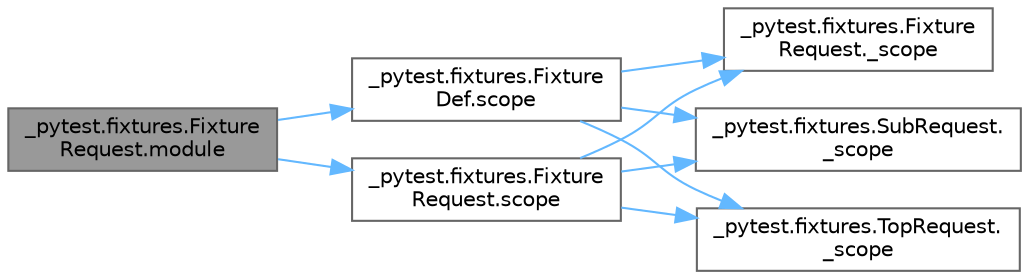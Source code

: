 digraph "_pytest.fixtures.FixtureRequest.module"
{
 // LATEX_PDF_SIZE
  bgcolor="transparent";
  edge [fontname=Helvetica,fontsize=10,labelfontname=Helvetica,labelfontsize=10];
  node [fontname=Helvetica,fontsize=10,shape=box,height=0.2,width=0.4];
  rankdir="LR";
  Node1 [id="Node000001",label="_pytest.fixtures.Fixture\lRequest.module",height=0.2,width=0.4,color="gray40", fillcolor="grey60", style="filled", fontcolor="black",tooltip=" "];
  Node1 -> Node2 [id="edge1_Node000001_Node000002",color="steelblue1",style="solid",tooltip=" "];
  Node2 [id="Node000002",label="_pytest.fixtures.Fixture\lDef.scope",height=0.2,width=0.4,color="grey40", fillcolor="white", style="filled",URL="$class__pytest_1_1fixtures_1_1_fixture_def.html#a7631cdae842daae93780def0698acba2",tooltip=" "];
  Node2 -> Node3 [id="edge2_Node000002_Node000003",color="steelblue1",style="solid",tooltip=" "];
  Node3 [id="Node000003",label="_pytest.fixtures.Fixture\lRequest._scope",height=0.2,width=0.4,color="grey40", fillcolor="white", style="filled",URL="$class__pytest_1_1fixtures_1_1_fixture_request.html#a64a9315c014e245479093a47300f696f",tooltip=" "];
  Node2 -> Node4 [id="edge3_Node000002_Node000004",color="steelblue1",style="solid",tooltip=" "];
  Node4 [id="Node000004",label="_pytest.fixtures.SubRequest.\l_scope",height=0.2,width=0.4,color="grey40", fillcolor="white", style="filled",URL="$class__pytest_1_1fixtures_1_1_sub_request.html#a297bfaf0428b1a1eb906f2ba567a48d5",tooltip=" "];
  Node2 -> Node5 [id="edge4_Node000002_Node000005",color="steelblue1",style="solid",tooltip=" "];
  Node5 [id="Node000005",label="_pytest.fixtures.TopRequest.\l_scope",height=0.2,width=0.4,color="grey40", fillcolor="white", style="filled",URL="$class__pytest_1_1fixtures_1_1_top_request.html#adf041dcc3200b0527c0fb9919da98ae9",tooltip=" "];
  Node1 -> Node6 [id="edge5_Node000001_Node000006",color="steelblue1",style="solid",tooltip=" "];
  Node6 [id="Node000006",label="_pytest.fixtures.Fixture\lRequest.scope",height=0.2,width=0.4,color="grey40", fillcolor="white", style="filled",URL="$class__pytest_1_1fixtures_1_1_fixture_request.html#acb5406ee9e8cf7147711b9314b6c951a",tooltip=" "];
  Node6 -> Node3 [id="edge6_Node000006_Node000003",color="steelblue1",style="solid",tooltip=" "];
  Node6 -> Node4 [id="edge7_Node000006_Node000004",color="steelblue1",style="solid",tooltip=" "];
  Node6 -> Node5 [id="edge8_Node000006_Node000005",color="steelblue1",style="solid",tooltip=" "];
}
